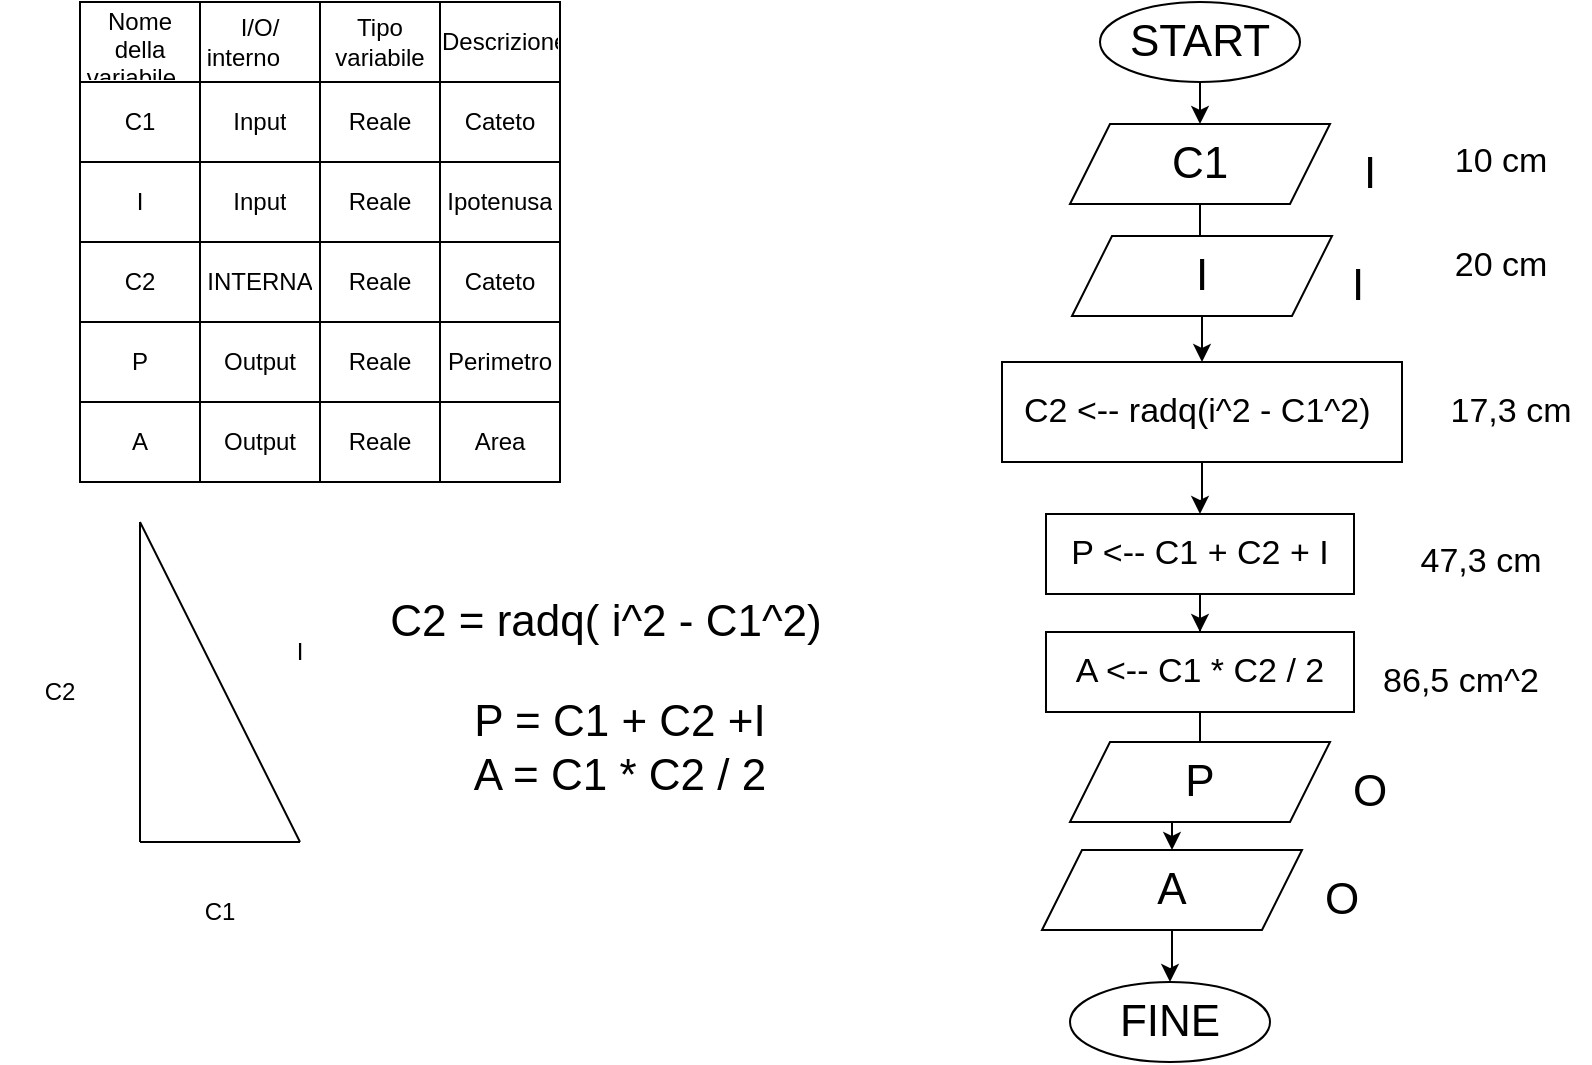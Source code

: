<mxfile version="16.4.6" type="device"><diagram id="lL3-abvYvuMX-KBmZCaW" name="Page-1"><mxGraphModel dx="1018" dy="596" grid="1" gridSize="10" guides="1" tooltips="1" connect="1" arrows="1" fold="1" page="1" pageScale="1" pageWidth="827" pageHeight="1169" math="1" shadow="0"><root><mxCell id="0"/><mxCell id="1" parent="0"/><mxCell id="38adRoxPx-0lCElkOzSq-1" value="" style="shape=table;startSize=0;container=1;collapsible=0;childLayout=tableLayout;" vertex="1" parent="1"><mxGeometry x="60" y="10" width="240" height="240" as="geometry"/></mxCell><mxCell id="38adRoxPx-0lCElkOzSq-2" value="" style="shape=tableRow;horizontal=0;startSize=0;swimlaneHead=0;swimlaneBody=0;top=0;left=0;bottom=0;right=0;collapsible=0;dropTarget=0;fillColor=none;points=[[0,0.5],[1,0.5]];portConstraint=eastwest;" vertex="1" parent="38adRoxPx-0lCElkOzSq-1"><mxGeometry width="240" height="40" as="geometry"/></mxCell><mxCell id="38adRoxPx-0lCElkOzSq-3" value="Nome della variabile&lt;span style=&quot;white-space: pre&quot;&gt;&#9;&lt;/span&gt;" style="shape=partialRectangle;html=1;whiteSpace=wrap;connectable=0;overflow=hidden;fillColor=none;top=0;left=0;bottom=0;right=0;pointerEvents=1;" vertex="1" parent="38adRoxPx-0lCElkOzSq-2"><mxGeometry width="60" height="40" as="geometry"><mxRectangle width="60" height="40" as="alternateBounds"/></mxGeometry></mxCell><mxCell id="38adRoxPx-0lCElkOzSq-4" value="I/O/&lt;br&gt;interno&lt;span style=&quot;white-space: pre&quot;&gt;&#9;&lt;/span&gt;" style="shape=partialRectangle;html=1;whiteSpace=wrap;connectable=0;overflow=hidden;fillColor=none;top=0;left=0;bottom=0;right=0;pointerEvents=1;" vertex="1" parent="38adRoxPx-0lCElkOzSq-2"><mxGeometry x="60" width="60" height="40" as="geometry"><mxRectangle width="60" height="40" as="alternateBounds"/></mxGeometry></mxCell><mxCell id="38adRoxPx-0lCElkOzSq-5" value="Tipo variabile" style="shape=partialRectangle;html=1;whiteSpace=wrap;connectable=0;overflow=hidden;fillColor=none;top=0;left=0;bottom=0;right=0;pointerEvents=1;" vertex="1" parent="38adRoxPx-0lCElkOzSq-2"><mxGeometry x="120" width="60" height="40" as="geometry"><mxRectangle width="60" height="40" as="alternateBounds"/></mxGeometry></mxCell><mxCell id="38adRoxPx-0lCElkOzSq-6" value="Descrizione" style="shape=partialRectangle;html=1;whiteSpace=wrap;connectable=0;overflow=hidden;fillColor=none;top=0;left=0;bottom=0;right=0;pointerEvents=1;" vertex="1" parent="38adRoxPx-0lCElkOzSq-2"><mxGeometry x="180" width="60" height="40" as="geometry"><mxRectangle width="60" height="40" as="alternateBounds"/></mxGeometry></mxCell><mxCell id="38adRoxPx-0lCElkOzSq-7" value="" style="shape=tableRow;horizontal=0;startSize=0;swimlaneHead=0;swimlaneBody=0;top=0;left=0;bottom=0;right=0;collapsible=0;dropTarget=0;fillColor=none;points=[[0,0.5],[1,0.5]];portConstraint=eastwest;" vertex="1" parent="38adRoxPx-0lCElkOzSq-1"><mxGeometry y="40" width="240" height="40" as="geometry"/></mxCell><mxCell id="38adRoxPx-0lCElkOzSq-8" value="C1" style="shape=partialRectangle;html=1;whiteSpace=wrap;connectable=0;overflow=hidden;fillColor=none;top=0;left=0;bottom=0;right=0;pointerEvents=1;" vertex="1" parent="38adRoxPx-0lCElkOzSq-7"><mxGeometry width="60" height="40" as="geometry"><mxRectangle width="60" height="40" as="alternateBounds"/></mxGeometry></mxCell><mxCell id="38adRoxPx-0lCElkOzSq-9" value="Input" style="shape=partialRectangle;html=1;whiteSpace=wrap;connectable=0;overflow=hidden;fillColor=none;top=0;left=0;bottom=0;right=0;pointerEvents=1;" vertex="1" parent="38adRoxPx-0lCElkOzSq-7"><mxGeometry x="60" width="60" height="40" as="geometry"><mxRectangle width="60" height="40" as="alternateBounds"/></mxGeometry></mxCell><mxCell id="38adRoxPx-0lCElkOzSq-10" value="Reale" style="shape=partialRectangle;html=1;whiteSpace=wrap;connectable=0;overflow=hidden;fillColor=none;top=0;left=0;bottom=0;right=0;pointerEvents=1;" vertex="1" parent="38adRoxPx-0lCElkOzSq-7"><mxGeometry x="120" width="60" height="40" as="geometry"><mxRectangle width="60" height="40" as="alternateBounds"/></mxGeometry></mxCell><mxCell id="38adRoxPx-0lCElkOzSq-11" value="Cateto" style="shape=partialRectangle;html=1;whiteSpace=wrap;connectable=0;overflow=hidden;fillColor=none;top=0;left=0;bottom=0;right=0;pointerEvents=1;" vertex="1" parent="38adRoxPx-0lCElkOzSq-7"><mxGeometry x="180" width="60" height="40" as="geometry"><mxRectangle width="60" height="40" as="alternateBounds"/></mxGeometry></mxCell><mxCell id="38adRoxPx-0lCElkOzSq-12" value="" style="shape=tableRow;horizontal=0;startSize=0;swimlaneHead=0;swimlaneBody=0;top=0;left=0;bottom=0;right=0;collapsible=0;dropTarget=0;fillColor=none;points=[[0,0.5],[1,0.5]];portConstraint=eastwest;" vertex="1" parent="38adRoxPx-0lCElkOzSq-1"><mxGeometry y="80" width="240" height="40" as="geometry"/></mxCell><mxCell id="38adRoxPx-0lCElkOzSq-13" value="I" style="shape=partialRectangle;html=1;whiteSpace=wrap;connectable=0;overflow=hidden;fillColor=none;top=0;left=0;bottom=0;right=0;pointerEvents=1;" vertex="1" parent="38adRoxPx-0lCElkOzSq-12"><mxGeometry width="60" height="40" as="geometry"><mxRectangle width="60" height="40" as="alternateBounds"/></mxGeometry></mxCell><mxCell id="38adRoxPx-0lCElkOzSq-14" value="Input" style="shape=partialRectangle;html=1;whiteSpace=wrap;connectable=0;overflow=hidden;fillColor=none;top=0;left=0;bottom=0;right=0;pointerEvents=1;" vertex="1" parent="38adRoxPx-0lCElkOzSq-12"><mxGeometry x="60" width="60" height="40" as="geometry"><mxRectangle width="60" height="40" as="alternateBounds"/></mxGeometry></mxCell><mxCell id="38adRoxPx-0lCElkOzSq-15" value="Reale" style="shape=partialRectangle;html=1;whiteSpace=wrap;connectable=0;overflow=hidden;fillColor=none;top=0;left=0;bottom=0;right=0;pointerEvents=1;" vertex="1" parent="38adRoxPx-0lCElkOzSq-12"><mxGeometry x="120" width="60" height="40" as="geometry"><mxRectangle width="60" height="40" as="alternateBounds"/></mxGeometry></mxCell><mxCell id="38adRoxPx-0lCElkOzSq-16" value="Ipotenusa" style="shape=partialRectangle;html=1;whiteSpace=wrap;connectable=0;overflow=hidden;fillColor=none;top=0;left=0;bottom=0;right=0;pointerEvents=1;" vertex="1" parent="38adRoxPx-0lCElkOzSq-12"><mxGeometry x="180" width="60" height="40" as="geometry"><mxRectangle width="60" height="40" as="alternateBounds"/></mxGeometry></mxCell><mxCell id="38adRoxPx-0lCElkOzSq-17" value="" style="shape=tableRow;horizontal=0;startSize=0;swimlaneHead=0;swimlaneBody=0;top=0;left=0;bottom=0;right=0;collapsible=0;dropTarget=0;fillColor=none;points=[[0,0.5],[1,0.5]];portConstraint=eastwest;" vertex="1" parent="38adRoxPx-0lCElkOzSq-1"><mxGeometry y="120" width="240" height="40" as="geometry"/></mxCell><mxCell id="38adRoxPx-0lCElkOzSq-18" value="C2" style="shape=partialRectangle;html=1;whiteSpace=wrap;connectable=0;overflow=hidden;fillColor=none;top=0;left=0;bottom=0;right=0;pointerEvents=1;" vertex="1" parent="38adRoxPx-0lCElkOzSq-17"><mxGeometry width="60" height="40" as="geometry"><mxRectangle width="60" height="40" as="alternateBounds"/></mxGeometry></mxCell><mxCell id="38adRoxPx-0lCElkOzSq-19" value="INTERNA" style="shape=partialRectangle;html=1;whiteSpace=wrap;connectable=0;overflow=hidden;fillColor=none;top=0;left=0;bottom=0;right=0;pointerEvents=1;" vertex="1" parent="38adRoxPx-0lCElkOzSq-17"><mxGeometry x="60" width="60" height="40" as="geometry"><mxRectangle width="60" height="40" as="alternateBounds"/></mxGeometry></mxCell><mxCell id="38adRoxPx-0lCElkOzSq-20" value="Reale" style="shape=partialRectangle;html=1;whiteSpace=wrap;connectable=0;overflow=hidden;fillColor=none;top=0;left=0;bottom=0;right=0;pointerEvents=1;" vertex="1" parent="38adRoxPx-0lCElkOzSq-17"><mxGeometry x="120" width="60" height="40" as="geometry"><mxRectangle width="60" height="40" as="alternateBounds"/></mxGeometry></mxCell><mxCell id="38adRoxPx-0lCElkOzSq-21" value="Cateto" style="shape=partialRectangle;html=1;whiteSpace=wrap;connectable=0;overflow=hidden;fillColor=none;top=0;left=0;bottom=0;right=0;pointerEvents=1;" vertex="1" parent="38adRoxPx-0lCElkOzSq-17"><mxGeometry x="180" width="60" height="40" as="geometry"><mxRectangle width="60" height="40" as="alternateBounds"/></mxGeometry></mxCell><mxCell id="38adRoxPx-0lCElkOzSq-22" value="" style="shape=tableRow;horizontal=0;startSize=0;swimlaneHead=0;swimlaneBody=0;top=0;left=0;bottom=0;right=0;collapsible=0;dropTarget=0;fillColor=none;points=[[0,0.5],[1,0.5]];portConstraint=eastwest;" vertex="1" parent="38adRoxPx-0lCElkOzSq-1"><mxGeometry y="160" width="240" height="40" as="geometry"/></mxCell><mxCell id="38adRoxPx-0lCElkOzSq-23" value="P" style="shape=partialRectangle;html=1;whiteSpace=wrap;connectable=0;overflow=hidden;fillColor=none;top=0;left=0;bottom=0;right=0;pointerEvents=1;" vertex="1" parent="38adRoxPx-0lCElkOzSq-22"><mxGeometry width="60" height="40" as="geometry"><mxRectangle width="60" height="40" as="alternateBounds"/></mxGeometry></mxCell><mxCell id="38adRoxPx-0lCElkOzSq-24" value="Output" style="shape=partialRectangle;html=1;whiteSpace=wrap;connectable=0;overflow=hidden;fillColor=none;top=0;left=0;bottom=0;right=0;pointerEvents=1;" vertex="1" parent="38adRoxPx-0lCElkOzSq-22"><mxGeometry x="60" width="60" height="40" as="geometry"><mxRectangle width="60" height="40" as="alternateBounds"/></mxGeometry></mxCell><mxCell id="38adRoxPx-0lCElkOzSq-25" value="Reale" style="shape=partialRectangle;html=1;whiteSpace=wrap;connectable=0;overflow=hidden;fillColor=none;top=0;left=0;bottom=0;right=0;pointerEvents=1;" vertex="1" parent="38adRoxPx-0lCElkOzSq-22"><mxGeometry x="120" width="60" height="40" as="geometry"><mxRectangle width="60" height="40" as="alternateBounds"/></mxGeometry></mxCell><mxCell id="38adRoxPx-0lCElkOzSq-26" value="Perimetro" style="shape=partialRectangle;html=1;whiteSpace=wrap;connectable=0;overflow=hidden;fillColor=none;top=0;left=0;bottom=0;right=0;pointerEvents=1;" vertex="1" parent="38adRoxPx-0lCElkOzSq-22"><mxGeometry x="180" width="60" height="40" as="geometry"><mxRectangle width="60" height="40" as="alternateBounds"/></mxGeometry></mxCell><mxCell id="38adRoxPx-0lCElkOzSq-38" style="shape=tableRow;horizontal=0;startSize=0;swimlaneHead=0;swimlaneBody=0;top=0;left=0;bottom=0;right=0;collapsible=0;dropTarget=0;fillColor=none;points=[[0,0.5],[1,0.5]];portConstraint=eastwest;" vertex="1" parent="38adRoxPx-0lCElkOzSq-1"><mxGeometry y="200" width="240" height="40" as="geometry"/></mxCell><mxCell id="38adRoxPx-0lCElkOzSq-39" value="A" style="shape=partialRectangle;html=1;whiteSpace=wrap;connectable=0;overflow=hidden;fillColor=none;top=0;left=0;bottom=0;right=0;pointerEvents=1;" vertex="1" parent="38adRoxPx-0lCElkOzSq-38"><mxGeometry width="60" height="40" as="geometry"><mxRectangle width="60" height="40" as="alternateBounds"/></mxGeometry></mxCell><mxCell id="38adRoxPx-0lCElkOzSq-40" value="Output" style="shape=partialRectangle;html=1;whiteSpace=wrap;connectable=0;overflow=hidden;fillColor=none;top=0;left=0;bottom=0;right=0;pointerEvents=1;" vertex="1" parent="38adRoxPx-0lCElkOzSq-38"><mxGeometry x="60" width="60" height="40" as="geometry"><mxRectangle width="60" height="40" as="alternateBounds"/></mxGeometry></mxCell><mxCell id="38adRoxPx-0lCElkOzSq-41" value="Reale" style="shape=partialRectangle;html=1;whiteSpace=wrap;connectable=0;overflow=hidden;fillColor=none;top=0;left=0;bottom=0;right=0;pointerEvents=1;" vertex="1" parent="38adRoxPx-0lCElkOzSq-38"><mxGeometry x="120" width="60" height="40" as="geometry"><mxRectangle width="60" height="40" as="alternateBounds"/></mxGeometry></mxCell><mxCell id="38adRoxPx-0lCElkOzSq-42" value="Area" style="shape=partialRectangle;html=1;whiteSpace=wrap;connectable=0;overflow=hidden;fillColor=none;top=0;left=0;bottom=0;right=0;pointerEvents=1;" vertex="1" parent="38adRoxPx-0lCElkOzSq-38"><mxGeometry x="180" width="60" height="40" as="geometry"><mxRectangle width="60" height="40" as="alternateBounds"/></mxGeometry></mxCell><mxCell id="38adRoxPx-0lCElkOzSq-27" value="" style="endArrow=none;html=1;rounded=0;" edge="1" parent="1"><mxGeometry width="50" height="50" relative="1" as="geometry"><mxPoint x="90" y="270" as="sourcePoint"/><mxPoint x="90" y="430" as="targetPoint"/></mxGeometry></mxCell><mxCell id="38adRoxPx-0lCElkOzSq-28" value="" style="endArrow=none;html=1;rounded=0;" edge="1" parent="1"><mxGeometry width="50" height="50" relative="1" as="geometry"><mxPoint x="170" y="430" as="sourcePoint"/><mxPoint x="90" y="430" as="targetPoint"/></mxGeometry></mxCell><mxCell id="38adRoxPx-0lCElkOzSq-29" value="" style="endArrow=none;html=1;rounded=0;" edge="1" parent="1"><mxGeometry width="50" height="50" relative="1" as="geometry"><mxPoint x="170" y="430" as="sourcePoint"/><mxPoint x="90" y="270" as="targetPoint"/></mxGeometry></mxCell><mxCell id="38adRoxPx-0lCElkOzSq-30" value="C1" style="text;html=1;strokeColor=none;fillColor=none;align=center;verticalAlign=middle;whiteSpace=wrap;rounded=0;" vertex="1" parent="1"><mxGeometry x="100" y="450" width="60" height="30" as="geometry"/></mxCell><mxCell id="38adRoxPx-0lCElkOzSq-32" value="C2" style="text;html=1;strokeColor=none;fillColor=none;align=center;verticalAlign=middle;whiteSpace=wrap;rounded=0;" vertex="1" parent="1"><mxGeometry x="20" y="340" width="60" height="30" as="geometry"/></mxCell><mxCell id="38adRoxPx-0lCElkOzSq-33" value="I" style="text;html=1;strokeColor=none;fillColor=none;align=center;verticalAlign=middle;whiteSpace=wrap;rounded=0;" vertex="1" parent="1"><mxGeometry x="140" y="320" width="60" height="30" as="geometry"/></mxCell><mxCell id="38adRoxPx-0lCElkOzSq-35" value="C2 = radq( i^2 - C1^2)" style="text;html=1;strokeColor=none;fillColor=none;align=center;verticalAlign=middle;whiteSpace=wrap;rounded=0;fontSize=22;" vertex="1" parent="1"><mxGeometry x="173" y="280" width="300" height="80" as="geometry"/></mxCell><mxCell id="38adRoxPx-0lCElkOzSq-43" value="&lt;br&gt;P = C1 + C2 +I&lt;br&gt;A = C1 * C2 / 2&lt;br&gt;" style="text;html=1;strokeColor=none;fillColor=none;align=center;verticalAlign=middle;whiteSpace=wrap;rounded=0;fontSize=22;" vertex="1" parent="1"><mxGeometry x="180" y="330" width="300" height="80" as="geometry"/></mxCell><mxCell id="38adRoxPx-0lCElkOzSq-47" value="" style="edgeStyle=orthogonalEdgeStyle;rounded=0;orthogonalLoop=1;jettySize=auto;html=1;fontSize=22;" edge="1" parent="1" source="38adRoxPx-0lCElkOzSq-44" target="38adRoxPx-0lCElkOzSq-45"><mxGeometry relative="1" as="geometry"/></mxCell><mxCell id="38adRoxPx-0lCElkOzSq-44" value="START" style="ellipse;whiteSpace=wrap;html=1;fontSize=22;" vertex="1" parent="1"><mxGeometry x="570" y="10" width="100" height="40" as="geometry"/></mxCell><mxCell id="38adRoxPx-0lCElkOzSq-51" value="" style="edgeStyle=orthogonalEdgeStyle;rounded=0;orthogonalLoop=1;jettySize=auto;html=1;fontSize=22;" edge="1" parent="1" source="38adRoxPx-0lCElkOzSq-45" target="38adRoxPx-0lCElkOzSq-48"><mxGeometry relative="1" as="geometry"/></mxCell><mxCell id="38adRoxPx-0lCElkOzSq-45" value="C1" style="shape=parallelogram;perimeter=parallelogramPerimeter;whiteSpace=wrap;html=1;fixedSize=1;fontSize=22;" vertex="1" parent="1"><mxGeometry x="555" y="71" width="130" height="40" as="geometry"/></mxCell><mxCell id="38adRoxPx-0lCElkOzSq-46" value="I" style="text;html=1;strokeColor=none;fillColor=none;align=center;verticalAlign=middle;whiteSpace=wrap;rounded=0;fontSize=22;" vertex="1" parent="1"><mxGeometry x="675" y="81" width="60" height="30" as="geometry"/></mxCell><mxCell id="38adRoxPx-0lCElkOzSq-53" value="" style="edgeStyle=orthogonalEdgeStyle;rounded=0;orthogonalLoop=1;jettySize=auto;html=1;fontSize=17;" edge="1" parent="1" source="38adRoxPx-0lCElkOzSq-48" target="38adRoxPx-0lCElkOzSq-52"><mxGeometry relative="1" as="geometry"/></mxCell><mxCell id="38adRoxPx-0lCElkOzSq-48" value="I" style="shape=parallelogram;perimeter=parallelogramPerimeter;whiteSpace=wrap;html=1;fixedSize=1;fontSize=22;" vertex="1" parent="1"><mxGeometry x="556" y="127" width="130" height="40" as="geometry"/></mxCell><mxCell id="38adRoxPx-0lCElkOzSq-49" value="I" style="text;html=1;strokeColor=none;fillColor=none;align=center;verticalAlign=middle;whiteSpace=wrap;rounded=0;fontSize=22;" vertex="1" parent="1"><mxGeometry x="669" y="137" width="60" height="30" as="geometry"/></mxCell><mxCell id="38adRoxPx-0lCElkOzSq-55" value="" style="edgeStyle=orthogonalEdgeStyle;rounded=0;orthogonalLoop=1;jettySize=auto;html=1;fontSize=17;" edge="1" parent="1" source="38adRoxPx-0lCElkOzSq-52" target="38adRoxPx-0lCElkOzSq-54"><mxGeometry relative="1" as="geometry"/></mxCell><mxCell id="38adRoxPx-0lCElkOzSq-52" value="C2 &amp;lt;-- radq(i^2 - C1^2)&amp;nbsp;" style="rounded=0;whiteSpace=wrap;html=1;fontSize=17;" vertex="1" parent="1"><mxGeometry x="521" y="190" width="200" height="50" as="geometry"/></mxCell><mxCell id="38adRoxPx-0lCElkOzSq-57" value="" style="edgeStyle=orthogonalEdgeStyle;rounded=0;orthogonalLoop=1;jettySize=auto;html=1;fontSize=17;" edge="1" parent="1" source="38adRoxPx-0lCElkOzSq-54" target="38adRoxPx-0lCElkOzSq-56"><mxGeometry relative="1" as="geometry"/></mxCell><mxCell id="38adRoxPx-0lCElkOzSq-54" value="P &amp;lt;-- C1 + C2 + I" style="rounded=0;whiteSpace=wrap;html=1;fontSize=17;" vertex="1" parent="1"><mxGeometry x="543" y="266" width="154" height="40" as="geometry"/></mxCell><mxCell id="38adRoxPx-0lCElkOzSq-64" value="" style="edgeStyle=orthogonalEdgeStyle;rounded=0;orthogonalLoop=1;jettySize=auto;html=1;fontSize=17;" edge="1" parent="1" source="38adRoxPx-0lCElkOzSq-56" target="38adRoxPx-0lCElkOzSq-62"><mxGeometry relative="1" as="geometry"/></mxCell><mxCell id="38adRoxPx-0lCElkOzSq-56" value="A &amp;lt;-- C1 * C2 / 2" style="rounded=0;whiteSpace=wrap;html=1;fontSize=17;" vertex="1" parent="1"><mxGeometry x="543" y="325" width="154" height="40" as="geometry"/></mxCell><mxCell id="38adRoxPx-0lCElkOzSq-58" value="P" style="shape=parallelogram;perimeter=parallelogramPerimeter;whiteSpace=wrap;html=1;fixedSize=1;fontSize=22;" vertex="1" parent="1"><mxGeometry x="555" y="380" width="130" height="40" as="geometry"/></mxCell><mxCell id="38adRoxPx-0lCElkOzSq-59" value="O" style="text;html=1;strokeColor=none;fillColor=none;align=center;verticalAlign=middle;whiteSpace=wrap;rounded=0;fontSize=22;" vertex="1" parent="1"><mxGeometry x="675" y="390" width="60" height="30" as="geometry"/></mxCell><mxCell id="38adRoxPx-0lCElkOzSq-66" value="" style="edgeStyle=orthogonalEdgeStyle;rounded=0;orthogonalLoop=1;jettySize=auto;html=1;fontSize=17;" edge="1" parent="1" source="38adRoxPx-0lCElkOzSq-62" target="38adRoxPx-0lCElkOzSq-65"><mxGeometry relative="1" as="geometry"/></mxCell><mxCell id="38adRoxPx-0lCElkOzSq-62" value="A" style="shape=parallelogram;perimeter=parallelogramPerimeter;whiteSpace=wrap;html=1;fixedSize=1;fontSize=22;" vertex="1" parent="1"><mxGeometry x="541" y="434" width="130" height="40" as="geometry"/></mxCell><mxCell id="38adRoxPx-0lCElkOzSq-63" value="O" style="text;html=1;strokeColor=none;fillColor=none;align=center;verticalAlign=middle;whiteSpace=wrap;rounded=0;fontSize=22;" vertex="1" parent="1"><mxGeometry x="661" y="444" width="60" height="30" as="geometry"/></mxCell><mxCell id="38adRoxPx-0lCElkOzSq-65" value="FINE" style="ellipse;whiteSpace=wrap;html=1;fontSize=22;" vertex="1" parent="1"><mxGeometry x="555" y="500" width="100" height="40" as="geometry"/></mxCell><mxCell id="38adRoxPx-0lCElkOzSq-67" value="10 cm" style="text;html=1;align=center;verticalAlign=middle;resizable=0;points=[];autosize=1;strokeColor=none;fillColor=none;fontSize=17;" vertex="1" parent="1"><mxGeometry x="740" y="75" width="60" height="30" as="geometry"/></mxCell><mxCell id="38adRoxPx-0lCElkOzSq-68" value="20 cm" style="text;html=1;align=center;verticalAlign=middle;resizable=0;points=[];autosize=1;strokeColor=none;fillColor=none;fontSize=17;" vertex="1" parent="1"><mxGeometry x="740" y="127" width="60" height="30" as="geometry"/></mxCell><mxCell id="38adRoxPx-0lCElkOzSq-69" value="17,3 cm" style="text;html=1;align=center;verticalAlign=middle;resizable=0;points=[];autosize=1;strokeColor=none;fillColor=none;fontSize=17;" vertex="1" parent="1"><mxGeometry x="735" y="200" width="80" height="30" as="geometry"/></mxCell><mxCell id="38adRoxPx-0lCElkOzSq-70" value="47,3 cm" style="text;html=1;align=center;verticalAlign=middle;resizable=0;points=[];autosize=1;strokeColor=none;fillColor=none;fontSize=17;" vertex="1" parent="1"><mxGeometry x="720" y="275" width="80" height="30" as="geometry"/></mxCell><mxCell id="38adRoxPx-0lCElkOzSq-71" value="86,5 cm^2" style="text;html=1;align=center;verticalAlign=middle;resizable=0;points=[];autosize=1;strokeColor=none;fillColor=none;fontSize=17;" vertex="1" parent="1"><mxGeometry x="705" y="335" width="90" height="30" as="geometry"/></mxCell></root></mxGraphModel></diagram></mxfile>